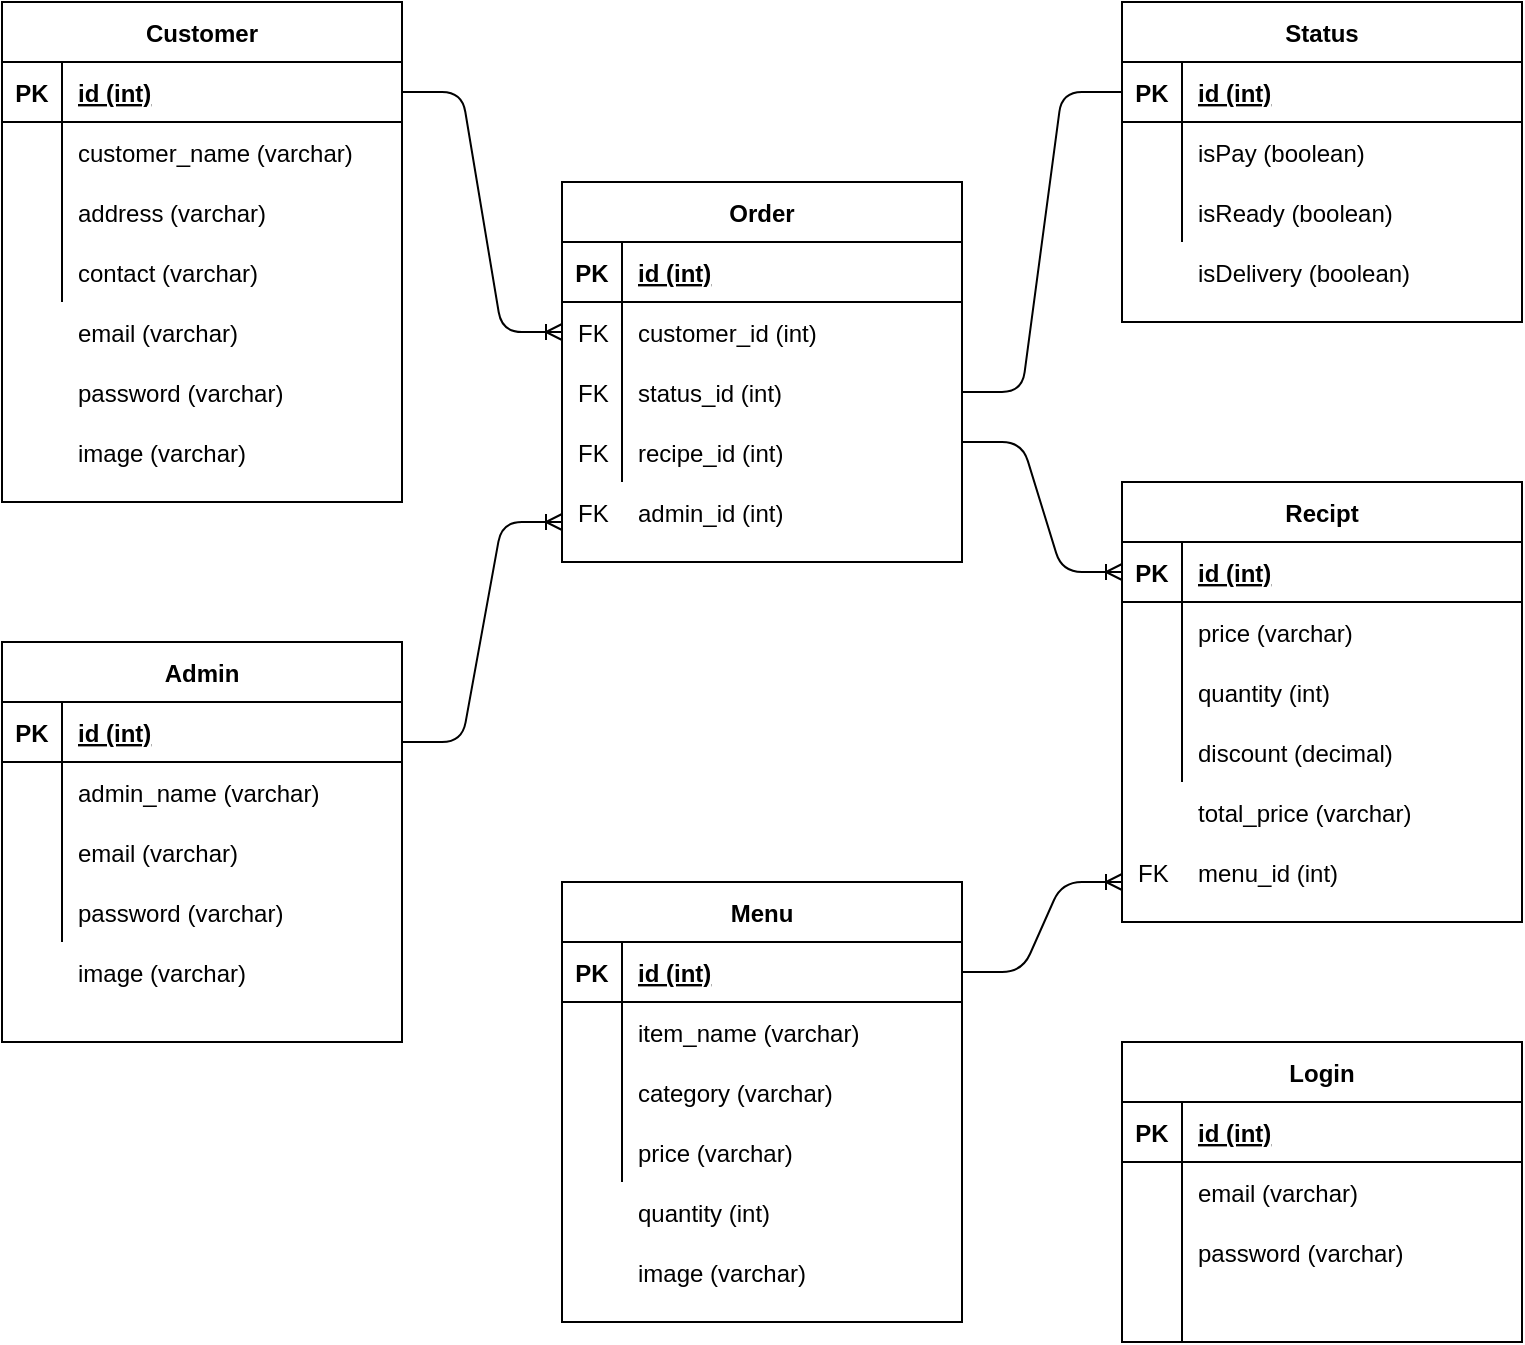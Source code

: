 <mxfile version="13.10.6" type="github">
  <diagram id="GVzHAWF-vlLXrNo-lUBa" name="Page-1">
    <mxGraphModel dx="1543" dy="1846" grid="0" gridSize="10" guides="1" tooltips="1" connect="1" arrows="1" fold="1" page="1" pageScale="1" pageWidth="850" pageHeight="1100" math="0" shadow="0">
      <root>
        <mxCell id="0" />
        <mxCell id="1" parent="0" />
        <object label="Customer" email="varchar" password="varchar" id="OawPCZ3OEu9Kcf-NtxFm-2">
          <mxCell style="shape=table;startSize=30;container=1;collapsible=1;childLayout=tableLayout;fixedRows=1;rowLines=0;fontStyle=1;align=center;resizeLast=1;" vertex="1" parent="1">
            <mxGeometry x="40" y="-1080" width="200" height="250" as="geometry" />
          </mxCell>
        </object>
        <mxCell id="OawPCZ3OEu9Kcf-NtxFm-3" value="" style="shape=partialRectangle;collapsible=0;dropTarget=0;pointerEvents=0;fillColor=none;top=0;left=0;bottom=1;right=0;points=[[0,0.5],[1,0.5]];portConstraint=eastwest;" vertex="1" parent="OawPCZ3OEu9Kcf-NtxFm-2">
          <mxGeometry y="30" width="200" height="30" as="geometry" />
        </mxCell>
        <mxCell id="OawPCZ3OEu9Kcf-NtxFm-4" value="PK" style="shape=partialRectangle;connectable=0;fillColor=none;top=0;left=0;bottom=0;right=0;fontStyle=1;overflow=hidden;" vertex="1" parent="OawPCZ3OEu9Kcf-NtxFm-3">
          <mxGeometry width="30" height="30" as="geometry" />
        </mxCell>
        <mxCell id="OawPCZ3OEu9Kcf-NtxFm-5" value="id (int)" style="shape=partialRectangle;connectable=0;fillColor=none;top=0;left=0;bottom=0;right=0;align=left;spacingLeft=6;fontStyle=5;overflow=hidden;" vertex="1" parent="OawPCZ3OEu9Kcf-NtxFm-3">
          <mxGeometry x="30" width="170" height="30" as="geometry" />
        </mxCell>
        <mxCell id="OawPCZ3OEu9Kcf-NtxFm-6" value="" style="shape=partialRectangle;collapsible=0;dropTarget=0;pointerEvents=0;fillColor=none;top=0;left=0;bottom=0;right=0;points=[[0,0.5],[1,0.5]];portConstraint=eastwest;" vertex="1" parent="OawPCZ3OEu9Kcf-NtxFm-2">
          <mxGeometry y="60" width="200" height="30" as="geometry" />
        </mxCell>
        <mxCell id="OawPCZ3OEu9Kcf-NtxFm-7" value="" style="shape=partialRectangle;connectable=0;fillColor=none;top=0;left=0;bottom=0;right=0;editable=1;overflow=hidden;" vertex="1" parent="OawPCZ3OEu9Kcf-NtxFm-6">
          <mxGeometry width="30" height="30" as="geometry" />
        </mxCell>
        <mxCell id="OawPCZ3OEu9Kcf-NtxFm-8" value="customer_name (varchar)" style="shape=partialRectangle;connectable=0;fillColor=none;top=0;left=0;bottom=0;right=0;align=left;spacingLeft=6;overflow=hidden;" vertex="1" parent="OawPCZ3OEu9Kcf-NtxFm-6">
          <mxGeometry x="30" width="170" height="30" as="geometry" />
        </mxCell>
        <mxCell id="OawPCZ3OEu9Kcf-NtxFm-9" value="" style="shape=partialRectangle;collapsible=0;dropTarget=0;pointerEvents=0;fillColor=none;top=0;left=0;bottom=0;right=0;points=[[0,0.5],[1,0.5]];portConstraint=eastwest;" vertex="1" parent="OawPCZ3OEu9Kcf-NtxFm-2">
          <mxGeometry y="90" width="200" height="30" as="geometry" />
        </mxCell>
        <mxCell id="OawPCZ3OEu9Kcf-NtxFm-10" value="" style="shape=partialRectangle;connectable=0;fillColor=none;top=0;left=0;bottom=0;right=0;editable=1;overflow=hidden;" vertex="1" parent="OawPCZ3OEu9Kcf-NtxFm-9">
          <mxGeometry width="30" height="30" as="geometry" />
        </mxCell>
        <mxCell id="OawPCZ3OEu9Kcf-NtxFm-11" value="address (varchar)" style="shape=partialRectangle;connectable=0;fillColor=none;top=0;left=0;bottom=0;right=0;align=left;spacingLeft=6;overflow=hidden;" vertex="1" parent="OawPCZ3OEu9Kcf-NtxFm-9">
          <mxGeometry x="30" width="170" height="30" as="geometry" />
        </mxCell>
        <mxCell id="OawPCZ3OEu9Kcf-NtxFm-12" value="" style="shape=partialRectangle;collapsible=0;dropTarget=0;pointerEvents=0;fillColor=none;top=0;left=0;bottom=0;right=0;points=[[0,0.5],[1,0.5]];portConstraint=eastwest;" vertex="1" parent="OawPCZ3OEu9Kcf-NtxFm-2">
          <mxGeometry y="120" width="200" height="30" as="geometry" />
        </mxCell>
        <mxCell id="OawPCZ3OEu9Kcf-NtxFm-13" value="" style="shape=partialRectangle;connectable=0;fillColor=none;top=0;left=0;bottom=0;right=0;editable=1;overflow=hidden;" vertex="1" parent="OawPCZ3OEu9Kcf-NtxFm-12">
          <mxGeometry width="30" height="30" as="geometry" />
        </mxCell>
        <mxCell id="OawPCZ3OEu9Kcf-NtxFm-14" value="contact (varchar)" style="shape=partialRectangle;connectable=0;fillColor=none;top=0;left=0;bottom=0;right=0;align=left;spacingLeft=6;overflow=hidden;" vertex="1" parent="OawPCZ3OEu9Kcf-NtxFm-12">
          <mxGeometry x="30" width="170" height="30" as="geometry" />
        </mxCell>
        <mxCell id="OawPCZ3OEu9Kcf-NtxFm-15" value="email (varchar)" style="shape=partialRectangle;connectable=0;fillColor=none;top=0;left=0;bottom=0;right=0;align=left;spacingLeft=6;overflow=hidden;" vertex="1" parent="1">
          <mxGeometry x="70" y="-930" width="170" height="30" as="geometry" />
        </mxCell>
        <mxCell id="OawPCZ3OEu9Kcf-NtxFm-16" value="password (varchar)" style="shape=partialRectangle;connectable=0;fillColor=none;top=0;left=0;bottom=0;right=0;align=left;spacingLeft=6;overflow=hidden;" vertex="1" parent="1">
          <mxGeometry x="70" y="-900" width="170" height="30" as="geometry" />
        </mxCell>
        <object label="Menu" email="varchar" password="varchar" id="OawPCZ3OEu9Kcf-NtxFm-17">
          <mxCell style="shape=table;startSize=30;container=1;collapsible=1;childLayout=tableLayout;fixedRows=1;rowLines=0;fontStyle=1;align=center;resizeLast=1;" vertex="1" parent="1">
            <mxGeometry x="320" y="-640" width="200" height="220" as="geometry" />
          </mxCell>
        </object>
        <mxCell id="OawPCZ3OEu9Kcf-NtxFm-18" value="" style="shape=partialRectangle;collapsible=0;dropTarget=0;pointerEvents=0;fillColor=none;top=0;left=0;bottom=1;right=0;points=[[0,0.5],[1,0.5]];portConstraint=eastwest;" vertex="1" parent="OawPCZ3OEu9Kcf-NtxFm-17">
          <mxGeometry y="30" width="200" height="30" as="geometry" />
        </mxCell>
        <mxCell id="OawPCZ3OEu9Kcf-NtxFm-19" value="PK" style="shape=partialRectangle;connectable=0;fillColor=none;top=0;left=0;bottom=0;right=0;fontStyle=1;overflow=hidden;" vertex="1" parent="OawPCZ3OEu9Kcf-NtxFm-18">
          <mxGeometry width="30" height="30" as="geometry" />
        </mxCell>
        <mxCell id="OawPCZ3OEu9Kcf-NtxFm-20" value="id (int)" style="shape=partialRectangle;connectable=0;fillColor=none;top=0;left=0;bottom=0;right=0;align=left;spacingLeft=6;fontStyle=5;overflow=hidden;" vertex="1" parent="OawPCZ3OEu9Kcf-NtxFm-18">
          <mxGeometry x="30" width="170" height="30" as="geometry" />
        </mxCell>
        <mxCell id="OawPCZ3OEu9Kcf-NtxFm-21" value="" style="shape=partialRectangle;collapsible=0;dropTarget=0;pointerEvents=0;fillColor=none;top=0;left=0;bottom=0;right=0;points=[[0,0.5],[1,0.5]];portConstraint=eastwest;" vertex="1" parent="OawPCZ3OEu9Kcf-NtxFm-17">
          <mxGeometry y="60" width="200" height="30" as="geometry" />
        </mxCell>
        <mxCell id="OawPCZ3OEu9Kcf-NtxFm-22" value="" style="shape=partialRectangle;connectable=0;fillColor=none;top=0;left=0;bottom=0;right=0;editable=1;overflow=hidden;" vertex="1" parent="OawPCZ3OEu9Kcf-NtxFm-21">
          <mxGeometry width="30" height="30" as="geometry" />
        </mxCell>
        <mxCell id="OawPCZ3OEu9Kcf-NtxFm-23" value="item_name (varchar)" style="shape=partialRectangle;connectable=0;fillColor=none;top=0;left=0;bottom=0;right=0;align=left;spacingLeft=6;overflow=hidden;" vertex="1" parent="OawPCZ3OEu9Kcf-NtxFm-21">
          <mxGeometry x="30" width="170" height="30" as="geometry" />
        </mxCell>
        <mxCell id="OawPCZ3OEu9Kcf-NtxFm-24" value="" style="shape=partialRectangle;collapsible=0;dropTarget=0;pointerEvents=0;fillColor=none;top=0;left=0;bottom=0;right=0;points=[[0,0.5],[1,0.5]];portConstraint=eastwest;" vertex="1" parent="OawPCZ3OEu9Kcf-NtxFm-17">
          <mxGeometry y="90" width="200" height="30" as="geometry" />
        </mxCell>
        <mxCell id="OawPCZ3OEu9Kcf-NtxFm-25" value="" style="shape=partialRectangle;connectable=0;fillColor=none;top=0;left=0;bottom=0;right=0;editable=1;overflow=hidden;" vertex="1" parent="OawPCZ3OEu9Kcf-NtxFm-24">
          <mxGeometry width="30" height="30" as="geometry" />
        </mxCell>
        <mxCell id="OawPCZ3OEu9Kcf-NtxFm-26" value="category (varchar)" style="shape=partialRectangle;connectable=0;fillColor=none;top=0;left=0;bottom=0;right=0;align=left;spacingLeft=6;overflow=hidden;" vertex="1" parent="OawPCZ3OEu9Kcf-NtxFm-24">
          <mxGeometry x="30" width="170" height="30" as="geometry" />
        </mxCell>
        <mxCell id="OawPCZ3OEu9Kcf-NtxFm-27" value="" style="shape=partialRectangle;collapsible=0;dropTarget=0;pointerEvents=0;fillColor=none;top=0;left=0;bottom=0;right=0;points=[[0,0.5],[1,0.5]];portConstraint=eastwest;" vertex="1" parent="OawPCZ3OEu9Kcf-NtxFm-17">
          <mxGeometry y="120" width="200" height="30" as="geometry" />
        </mxCell>
        <mxCell id="OawPCZ3OEu9Kcf-NtxFm-28" value="" style="shape=partialRectangle;connectable=0;fillColor=none;top=0;left=0;bottom=0;right=0;editable=1;overflow=hidden;" vertex="1" parent="OawPCZ3OEu9Kcf-NtxFm-27">
          <mxGeometry width="30" height="30" as="geometry" />
        </mxCell>
        <mxCell id="OawPCZ3OEu9Kcf-NtxFm-29" value="price (varchar)" style="shape=partialRectangle;connectable=0;fillColor=none;top=0;left=0;bottom=0;right=0;align=left;spacingLeft=6;overflow=hidden;" vertex="1" parent="OawPCZ3OEu9Kcf-NtxFm-27">
          <mxGeometry x="30" width="170" height="30" as="geometry" />
        </mxCell>
        <mxCell id="OawPCZ3OEu9Kcf-NtxFm-30" value="quantity (int)" style="shape=partialRectangle;connectable=0;fillColor=none;top=0;left=0;bottom=0;right=0;align=left;spacingLeft=6;overflow=hidden;" vertex="1" parent="1">
          <mxGeometry x="350" y="-490" width="170" height="30" as="geometry" />
        </mxCell>
        <mxCell id="OawPCZ3OEu9Kcf-NtxFm-31" value="image (varchar)" style="shape=partialRectangle;connectable=0;fillColor=none;top=0;left=0;bottom=0;right=0;align=left;spacingLeft=6;overflow=hidden;" vertex="1" parent="1">
          <mxGeometry x="350" y="-460" width="170" height="30" as="geometry" />
        </mxCell>
        <mxCell id="OawPCZ3OEu9Kcf-NtxFm-32" value="image (varchar)" style="shape=partialRectangle;connectable=0;fillColor=none;top=0;left=0;bottom=0;right=0;align=left;spacingLeft=6;overflow=hidden;" vertex="1" parent="1">
          <mxGeometry x="70" y="-870" width="170" height="30" as="geometry" />
        </mxCell>
        <object label="Order" email="varchar" password="varchar" id="OawPCZ3OEu9Kcf-NtxFm-33">
          <mxCell style="shape=table;startSize=30;container=1;collapsible=1;childLayout=tableLayout;fixedRows=1;rowLines=0;fontStyle=1;align=center;resizeLast=1;" vertex="1" parent="1">
            <mxGeometry x="320" y="-990" width="200" height="190" as="geometry" />
          </mxCell>
        </object>
        <mxCell id="OawPCZ3OEu9Kcf-NtxFm-34" value="" style="shape=partialRectangle;collapsible=0;dropTarget=0;pointerEvents=0;fillColor=none;top=0;left=0;bottom=1;right=0;points=[[0,0.5],[1,0.5]];portConstraint=eastwest;" vertex="1" parent="OawPCZ3OEu9Kcf-NtxFm-33">
          <mxGeometry y="30" width="200" height="30" as="geometry" />
        </mxCell>
        <mxCell id="OawPCZ3OEu9Kcf-NtxFm-35" value="PK" style="shape=partialRectangle;connectable=0;fillColor=none;top=0;left=0;bottom=0;right=0;fontStyle=1;overflow=hidden;" vertex="1" parent="OawPCZ3OEu9Kcf-NtxFm-34">
          <mxGeometry width="30" height="30" as="geometry" />
        </mxCell>
        <mxCell id="OawPCZ3OEu9Kcf-NtxFm-36" value="id (int)" style="shape=partialRectangle;connectable=0;fillColor=none;top=0;left=0;bottom=0;right=0;align=left;spacingLeft=6;fontStyle=5;overflow=hidden;" vertex="1" parent="OawPCZ3OEu9Kcf-NtxFm-34">
          <mxGeometry x="30" width="170" height="30" as="geometry" />
        </mxCell>
        <mxCell id="OawPCZ3OEu9Kcf-NtxFm-37" value="" style="shape=partialRectangle;collapsible=0;dropTarget=0;pointerEvents=0;fillColor=none;top=0;left=0;bottom=0;right=0;points=[[0,0.5],[1,0.5]];portConstraint=eastwest;" vertex="1" parent="OawPCZ3OEu9Kcf-NtxFm-33">
          <mxGeometry y="60" width="200" height="30" as="geometry" />
        </mxCell>
        <mxCell id="OawPCZ3OEu9Kcf-NtxFm-38" value="" style="shape=partialRectangle;connectable=0;fillColor=none;top=0;left=0;bottom=0;right=0;editable=1;overflow=hidden;" vertex="1" parent="OawPCZ3OEu9Kcf-NtxFm-37">
          <mxGeometry width="30" height="30" as="geometry" />
        </mxCell>
        <mxCell id="OawPCZ3OEu9Kcf-NtxFm-39" value="customer_id (int)" style="shape=partialRectangle;connectable=0;fillColor=none;top=0;left=0;bottom=0;right=0;align=left;spacingLeft=6;overflow=hidden;" vertex="1" parent="OawPCZ3OEu9Kcf-NtxFm-37">
          <mxGeometry x="30" width="170" height="30" as="geometry" />
        </mxCell>
        <mxCell id="OawPCZ3OEu9Kcf-NtxFm-40" value="" style="shape=partialRectangle;collapsible=0;dropTarget=0;pointerEvents=0;fillColor=none;top=0;left=0;bottom=0;right=0;points=[[0,0.5],[1,0.5]];portConstraint=eastwest;" vertex="1" parent="OawPCZ3OEu9Kcf-NtxFm-33">
          <mxGeometry y="90" width="200" height="30" as="geometry" />
        </mxCell>
        <mxCell id="OawPCZ3OEu9Kcf-NtxFm-41" value="" style="shape=partialRectangle;connectable=0;fillColor=none;top=0;left=0;bottom=0;right=0;editable=1;overflow=hidden;" vertex="1" parent="OawPCZ3OEu9Kcf-NtxFm-40">
          <mxGeometry width="30" height="30" as="geometry" />
        </mxCell>
        <mxCell id="OawPCZ3OEu9Kcf-NtxFm-42" value="status_id (int)" style="shape=partialRectangle;connectable=0;fillColor=none;top=0;left=0;bottom=0;right=0;align=left;spacingLeft=6;overflow=hidden;" vertex="1" parent="OawPCZ3OEu9Kcf-NtxFm-40">
          <mxGeometry x="30" width="170" height="30" as="geometry" />
        </mxCell>
        <mxCell id="OawPCZ3OEu9Kcf-NtxFm-43" value="" style="shape=partialRectangle;collapsible=0;dropTarget=0;pointerEvents=0;fillColor=none;top=0;left=0;bottom=0;right=0;points=[[0,0.5],[1,0.5]];portConstraint=eastwest;" vertex="1" parent="OawPCZ3OEu9Kcf-NtxFm-33">
          <mxGeometry y="120" width="200" height="30" as="geometry" />
        </mxCell>
        <mxCell id="OawPCZ3OEu9Kcf-NtxFm-44" value="" style="shape=partialRectangle;connectable=0;fillColor=none;top=0;left=0;bottom=0;right=0;editable=1;overflow=hidden;" vertex="1" parent="OawPCZ3OEu9Kcf-NtxFm-43">
          <mxGeometry width="30" height="30" as="geometry" />
        </mxCell>
        <mxCell id="OawPCZ3OEu9Kcf-NtxFm-45" value="" style="shape=partialRectangle;connectable=0;fillColor=none;top=0;left=0;bottom=0;right=0;align=left;spacingLeft=6;overflow=hidden;" vertex="1" parent="OawPCZ3OEu9Kcf-NtxFm-43">
          <mxGeometry x="30" width="170" height="30" as="geometry" />
        </mxCell>
        <mxCell id="OawPCZ3OEu9Kcf-NtxFm-48" value="FK" style="shape=partialRectangle;connectable=0;fillColor=none;top=0;left=0;bottom=0;right=0;align=left;spacingLeft=6;overflow=hidden;" vertex="1" parent="1">
          <mxGeometry x="320" y="-930" width="30" height="30" as="geometry" />
        </mxCell>
        <mxCell id="OawPCZ3OEu9Kcf-NtxFm-49" value="FK" style="shape=partialRectangle;connectable=0;fillColor=none;top=0;left=0;bottom=0;right=0;align=left;spacingLeft=6;overflow=hidden;" vertex="1" parent="1">
          <mxGeometry x="320" y="-900" width="30" height="30" as="geometry" />
        </mxCell>
        <mxCell id="OawPCZ3OEu9Kcf-NtxFm-54" value="FK" style="shape=partialRectangle;connectable=0;fillColor=none;top=0;left=0;bottom=0;right=0;align=left;spacingLeft=6;overflow=hidden;" vertex="1" parent="1">
          <mxGeometry x="320" y="-870" width="30" height="30" as="geometry" />
        </mxCell>
        <mxCell id="OawPCZ3OEu9Kcf-NtxFm-55" value="recipe_id (int)" style="shape=partialRectangle;connectable=0;fillColor=none;top=0;left=0;bottom=0;right=0;align=left;spacingLeft=6;overflow=hidden;" vertex="1" parent="1">
          <mxGeometry x="350" y="-870" width="170" height="30" as="geometry" />
        </mxCell>
        <object label="Status" email="varchar" password="varchar" id="OawPCZ3OEu9Kcf-NtxFm-69">
          <mxCell style="shape=table;startSize=30;container=1;collapsible=1;childLayout=tableLayout;fixedRows=1;rowLines=0;fontStyle=1;align=center;resizeLast=1;" vertex="1" parent="1">
            <mxGeometry x="600" y="-1080" width="200" height="160" as="geometry" />
          </mxCell>
        </object>
        <mxCell id="OawPCZ3OEu9Kcf-NtxFm-70" value="" style="shape=partialRectangle;collapsible=0;dropTarget=0;pointerEvents=0;fillColor=none;top=0;left=0;bottom=1;right=0;points=[[0,0.5],[1,0.5]];portConstraint=eastwest;" vertex="1" parent="OawPCZ3OEu9Kcf-NtxFm-69">
          <mxGeometry y="30" width="200" height="30" as="geometry" />
        </mxCell>
        <mxCell id="OawPCZ3OEu9Kcf-NtxFm-71" value="PK" style="shape=partialRectangle;connectable=0;fillColor=none;top=0;left=0;bottom=0;right=0;fontStyle=1;overflow=hidden;" vertex="1" parent="OawPCZ3OEu9Kcf-NtxFm-70">
          <mxGeometry width="30" height="30" as="geometry" />
        </mxCell>
        <mxCell id="OawPCZ3OEu9Kcf-NtxFm-72" value="id (int)" style="shape=partialRectangle;connectable=0;fillColor=none;top=0;left=0;bottom=0;right=0;align=left;spacingLeft=6;fontStyle=5;overflow=hidden;" vertex="1" parent="OawPCZ3OEu9Kcf-NtxFm-70">
          <mxGeometry x="30" width="170" height="30" as="geometry" />
        </mxCell>
        <mxCell id="OawPCZ3OEu9Kcf-NtxFm-73" value="" style="shape=partialRectangle;collapsible=0;dropTarget=0;pointerEvents=0;fillColor=none;top=0;left=0;bottom=0;right=0;points=[[0,0.5],[1,0.5]];portConstraint=eastwest;" vertex="1" parent="OawPCZ3OEu9Kcf-NtxFm-69">
          <mxGeometry y="60" width="200" height="30" as="geometry" />
        </mxCell>
        <mxCell id="OawPCZ3OEu9Kcf-NtxFm-74" value="" style="shape=partialRectangle;connectable=0;fillColor=none;top=0;left=0;bottom=0;right=0;editable=1;overflow=hidden;" vertex="1" parent="OawPCZ3OEu9Kcf-NtxFm-73">
          <mxGeometry width="30" height="30" as="geometry" />
        </mxCell>
        <mxCell id="OawPCZ3OEu9Kcf-NtxFm-75" value="isPay (boolean)" style="shape=partialRectangle;connectable=0;fillColor=none;top=0;left=0;bottom=0;right=0;align=left;spacingLeft=6;overflow=hidden;" vertex="1" parent="OawPCZ3OEu9Kcf-NtxFm-73">
          <mxGeometry x="30" width="170" height="30" as="geometry" />
        </mxCell>
        <mxCell id="OawPCZ3OEu9Kcf-NtxFm-76" value="" style="shape=partialRectangle;collapsible=0;dropTarget=0;pointerEvents=0;fillColor=none;top=0;left=0;bottom=0;right=0;points=[[0,0.5],[1,0.5]];portConstraint=eastwest;" vertex="1" parent="OawPCZ3OEu9Kcf-NtxFm-69">
          <mxGeometry y="90" width="200" height="30" as="geometry" />
        </mxCell>
        <mxCell id="OawPCZ3OEu9Kcf-NtxFm-77" value="" style="shape=partialRectangle;connectable=0;fillColor=none;top=0;left=0;bottom=0;right=0;editable=1;overflow=hidden;" vertex="1" parent="OawPCZ3OEu9Kcf-NtxFm-76">
          <mxGeometry width="30" height="30" as="geometry" />
        </mxCell>
        <mxCell id="OawPCZ3OEu9Kcf-NtxFm-78" value="isReady (boolean)" style="shape=partialRectangle;connectable=0;fillColor=none;top=0;left=0;bottom=0;right=0;align=left;spacingLeft=6;overflow=hidden;" vertex="1" parent="OawPCZ3OEu9Kcf-NtxFm-76">
          <mxGeometry x="30" width="170" height="30" as="geometry" />
        </mxCell>
        <mxCell id="OawPCZ3OEu9Kcf-NtxFm-82" value="isDelivery (boolean)" style="shape=partialRectangle;connectable=0;fillColor=none;top=0;left=0;bottom=0;right=0;align=left;spacingLeft=6;overflow=hidden;" vertex="1" parent="1">
          <mxGeometry x="630" y="-960" width="170" height="30" as="geometry" />
        </mxCell>
        <object label="Recipt" email="varchar" password="varchar" id="OawPCZ3OEu9Kcf-NtxFm-83">
          <mxCell style="shape=table;startSize=30;container=1;collapsible=1;childLayout=tableLayout;fixedRows=1;rowLines=0;fontStyle=1;align=center;resizeLast=1;" vertex="1" parent="1">
            <mxGeometry x="600" y="-840" width="200" height="220" as="geometry" />
          </mxCell>
        </object>
        <mxCell id="OawPCZ3OEu9Kcf-NtxFm-84" value="" style="shape=partialRectangle;collapsible=0;dropTarget=0;pointerEvents=0;fillColor=none;top=0;left=0;bottom=1;right=0;points=[[0,0.5],[1,0.5]];portConstraint=eastwest;" vertex="1" parent="OawPCZ3OEu9Kcf-NtxFm-83">
          <mxGeometry y="30" width="200" height="30" as="geometry" />
        </mxCell>
        <mxCell id="OawPCZ3OEu9Kcf-NtxFm-85" value="PK" style="shape=partialRectangle;connectable=0;fillColor=none;top=0;left=0;bottom=0;right=0;fontStyle=1;overflow=hidden;" vertex="1" parent="OawPCZ3OEu9Kcf-NtxFm-84">
          <mxGeometry width="30" height="30" as="geometry" />
        </mxCell>
        <mxCell id="OawPCZ3OEu9Kcf-NtxFm-86" value="id (int)" style="shape=partialRectangle;connectable=0;fillColor=none;top=0;left=0;bottom=0;right=0;align=left;spacingLeft=6;fontStyle=5;overflow=hidden;" vertex="1" parent="OawPCZ3OEu9Kcf-NtxFm-84">
          <mxGeometry x="30" width="170" height="30" as="geometry" />
        </mxCell>
        <mxCell id="OawPCZ3OEu9Kcf-NtxFm-87" value="" style="shape=partialRectangle;collapsible=0;dropTarget=0;pointerEvents=0;fillColor=none;top=0;left=0;bottom=0;right=0;points=[[0,0.5],[1,0.5]];portConstraint=eastwest;" vertex="1" parent="OawPCZ3OEu9Kcf-NtxFm-83">
          <mxGeometry y="60" width="200" height="30" as="geometry" />
        </mxCell>
        <mxCell id="OawPCZ3OEu9Kcf-NtxFm-88" value="" style="shape=partialRectangle;connectable=0;fillColor=none;top=0;left=0;bottom=0;right=0;editable=1;overflow=hidden;" vertex="1" parent="OawPCZ3OEu9Kcf-NtxFm-87">
          <mxGeometry width="30" height="30" as="geometry" />
        </mxCell>
        <mxCell id="OawPCZ3OEu9Kcf-NtxFm-89" value="price (varchar)" style="shape=partialRectangle;connectable=0;fillColor=none;top=0;left=0;bottom=0;right=0;align=left;spacingLeft=6;overflow=hidden;" vertex="1" parent="OawPCZ3OEu9Kcf-NtxFm-87">
          <mxGeometry x="30" width="170" height="30" as="geometry" />
        </mxCell>
        <mxCell id="OawPCZ3OEu9Kcf-NtxFm-90" value="" style="shape=partialRectangle;collapsible=0;dropTarget=0;pointerEvents=0;fillColor=none;top=0;left=0;bottom=0;right=0;points=[[0,0.5],[1,0.5]];portConstraint=eastwest;" vertex="1" parent="OawPCZ3OEu9Kcf-NtxFm-83">
          <mxGeometry y="90" width="200" height="30" as="geometry" />
        </mxCell>
        <mxCell id="OawPCZ3OEu9Kcf-NtxFm-91" value="" style="shape=partialRectangle;connectable=0;fillColor=none;top=0;left=0;bottom=0;right=0;editable=1;overflow=hidden;" vertex="1" parent="OawPCZ3OEu9Kcf-NtxFm-90">
          <mxGeometry width="30" height="30" as="geometry" />
        </mxCell>
        <mxCell id="OawPCZ3OEu9Kcf-NtxFm-92" value="quantity (int)" style="shape=partialRectangle;connectable=0;fillColor=none;top=0;left=0;bottom=0;right=0;align=left;spacingLeft=6;overflow=hidden;" vertex="1" parent="OawPCZ3OEu9Kcf-NtxFm-90">
          <mxGeometry x="30" width="170" height="30" as="geometry" />
        </mxCell>
        <mxCell id="OawPCZ3OEu9Kcf-NtxFm-93" value="" style="shape=partialRectangle;collapsible=0;dropTarget=0;pointerEvents=0;fillColor=none;top=0;left=0;bottom=0;right=0;points=[[0,0.5],[1,0.5]];portConstraint=eastwest;" vertex="1" parent="OawPCZ3OEu9Kcf-NtxFm-83">
          <mxGeometry y="120" width="200" height="30" as="geometry" />
        </mxCell>
        <mxCell id="OawPCZ3OEu9Kcf-NtxFm-94" value="" style="shape=partialRectangle;connectable=0;fillColor=none;top=0;left=0;bottom=0;right=0;editable=1;overflow=hidden;" vertex="1" parent="OawPCZ3OEu9Kcf-NtxFm-93">
          <mxGeometry width="30" height="30" as="geometry" />
        </mxCell>
        <mxCell id="OawPCZ3OEu9Kcf-NtxFm-95" value="discount (decimal)" style="shape=partialRectangle;connectable=0;fillColor=none;top=0;left=0;bottom=0;right=0;align=left;spacingLeft=6;overflow=hidden;" vertex="1" parent="OawPCZ3OEu9Kcf-NtxFm-93">
          <mxGeometry x="30" width="170" height="30" as="geometry" />
        </mxCell>
        <mxCell id="OawPCZ3OEu9Kcf-NtxFm-96" value="total_price (varchar)" style="shape=partialRectangle;connectable=0;fillColor=none;top=0;left=0;bottom=0;right=0;align=left;spacingLeft=6;overflow=hidden;" vertex="1" parent="1">
          <mxGeometry x="630" y="-690" width="170" height="30" as="geometry" />
        </mxCell>
        <mxCell id="OawPCZ3OEu9Kcf-NtxFm-123" value="menu_id (int)" style="shape=partialRectangle;connectable=0;fillColor=none;top=0;left=0;bottom=0;right=0;align=left;spacingLeft=6;overflow=hidden;" vertex="1" parent="1">
          <mxGeometry x="630" y="-660" width="170" height="30" as="geometry" />
        </mxCell>
        <mxCell id="OawPCZ3OEu9Kcf-NtxFm-124" value="FK" style="shape=partialRectangle;connectable=0;fillColor=none;top=0;left=0;bottom=0;right=0;align=left;spacingLeft=6;overflow=hidden;" vertex="1" parent="1">
          <mxGeometry x="600" y="-660" width="30" height="30" as="geometry" />
        </mxCell>
        <object label="Admin" email="varchar" password="varchar" id="OawPCZ3OEu9Kcf-NtxFm-125">
          <mxCell style="shape=table;startSize=30;container=1;collapsible=1;childLayout=tableLayout;fixedRows=1;rowLines=0;fontStyle=1;align=center;resizeLast=1;" vertex="1" parent="1">
            <mxGeometry x="40" y="-760" width="200" height="200" as="geometry" />
          </mxCell>
        </object>
        <mxCell id="OawPCZ3OEu9Kcf-NtxFm-126" value="" style="shape=partialRectangle;collapsible=0;dropTarget=0;pointerEvents=0;fillColor=none;top=0;left=0;bottom=1;right=0;points=[[0,0.5],[1,0.5]];portConstraint=eastwest;" vertex="1" parent="OawPCZ3OEu9Kcf-NtxFm-125">
          <mxGeometry y="30" width="200" height="30" as="geometry" />
        </mxCell>
        <mxCell id="OawPCZ3OEu9Kcf-NtxFm-127" value="PK" style="shape=partialRectangle;connectable=0;fillColor=none;top=0;left=0;bottom=0;right=0;fontStyle=1;overflow=hidden;" vertex="1" parent="OawPCZ3OEu9Kcf-NtxFm-126">
          <mxGeometry width="30" height="30" as="geometry" />
        </mxCell>
        <mxCell id="OawPCZ3OEu9Kcf-NtxFm-128" value="id (int)" style="shape=partialRectangle;connectable=0;fillColor=none;top=0;left=0;bottom=0;right=0;align=left;spacingLeft=6;fontStyle=5;overflow=hidden;" vertex="1" parent="OawPCZ3OEu9Kcf-NtxFm-126">
          <mxGeometry x="30" width="170" height="30" as="geometry" />
        </mxCell>
        <mxCell id="OawPCZ3OEu9Kcf-NtxFm-129" value="" style="shape=partialRectangle;collapsible=0;dropTarget=0;pointerEvents=0;fillColor=none;top=0;left=0;bottom=0;right=0;points=[[0,0.5],[1,0.5]];portConstraint=eastwest;" vertex="1" parent="OawPCZ3OEu9Kcf-NtxFm-125">
          <mxGeometry y="60" width="200" height="30" as="geometry" />
        </mxCell>
        <mxCell id="OawPCZ3OEu9Kcf-NtxFm-130" value="" style="shape=partialRectangle;connectable=0;fillColor=none;top=0;left=0;bottom=0;right=0;editable=1;overflow=hidden;" vertex="1" parent="OawPCZ3OEu9Kcf-NtxFm-129">
          <mxGeometry width="30" height="30" as="geometry" />
        </mxCell>
        <mxCell id="OawPCZ3OEu9Kcf-NtxFm-131" value="admin_name (varchar)" style="shape=partialRectangle;connectable=0;fillColor=none;top=0;left=0;bottom=0;right=0;align=left;spacingLeft=6;overflow=hidden;" vertex="1" parent="OawPCZ3OEu9Kcf-NtxFm-129">
          <mxGeometry x="30" width="170" height="30" as="geometry" />
        </mxCell>
        <mxCell id="OawPCZ3OEu9Kcf-NtxFm-132" value="" style="shape=partialRectangle;collapsible=0;dropTarget=0;pointerEvents=0;fillColor=none;top=0;left=0;bottom=0;right=0;points=[[0,0.5],[1,0.5]];portConstraint=eastwest;" vertex="1" parent="OawPCZ3OEu9Kcf-NtxFm-125">
          <mxGeometry y="90" width="200" height="30" as="geometry" />
        </mxCell>
        <mxCell id="OawPCZ3OEu9Kcf-NtxFm-133" value="" style="shape=partialRectangle;connectable=0;fillColor=none;top=0;left=0;bottom=0;right=0;editable=1;overflow=hidden;" vertex="1" parent="OawPCZ3OEu9Kcf-NtxFm-132">
          <mxGeometry width="30" height="30" as="geometry" />
        </mxCell>
        <mxCell id="OawPCZ3OEu9Kcf-NtxFm-134" value="email (varchar)" style="shape=partialRectangle;connectable=0;fillColor=none;top=0;left=0;bottom=0;right=0;align=left;spacingLeft=6;overflow=hidden;" vertex="1" parent="OawPCZ3OEu9Kcf-NtxFm-132">
          <mxGeometry x="30" width="170" height="30" as="geometry" />
        </mxCell>
        <mxCell id="OawPCZ3OEu9Kcf-NtxFm-135" value="" style="shape=partialRectangle;collapsible=0;dropTarget=0;pointerEvents=0;fillColor=none;top=0;left=0;bottom=0;right=0;points=[[0,0.5],[1,0.5]];portConstraint=eastwest;" vertex="1" parent="OawPCZ3OEu9Kcf-NtxFm-125">
          <mxGeometry y="120" width="200" height="30" as="geometry" />
        </mxCell>
        <mxCell id="OawPCZ3OEu9Kcf-NtxFm-136" value="" style="shape=partialRectangle;connectable=0;fillColor=none;top=0;left=0;bottom=0;right=0;editable=1;overflow=hidden;" vertex="1" parent="OawPCZ3OEu9Kcf-NtxFm-135">
          <mxGeometry width="30" height="30" as="geometry" />
        </mxCell>
        <mxCell id="OawPCZ3OEu9Kcf-NtxFm-137" value="password (varchar)" style="shape=partialRectangle;connectable=0;fillColor=none;top=0;left=0;bottom=0;right=0;align=left;spacingLeft=6;overflow=hidden;" vertex="1" parent="OawPCZ3OEu9Kcf-NtxFm-135">
          <mxGeometry x="30" width="170" height="30" as="geometry" />
        </mxCell>
        <mxCell id="OawPCZ3OEu9Kcf-NtxFm-138" value="image (varchar)" style="shape=partialRectangle;connectable=0;fillColor=none;top=0;left=0;bottom=0;right=0;align=left;spacingLeft=6;overflow=hidden;" vertex="1" parent="1">
          <mxGeometry x="70" y="-610" width="170" height="30" as="geometry" />
        </mxCell>
        <object label="Login" email="varchar" password="varchar" id="OawPCZ3OEu9Kcf-NtxFm-139">
          <mxCell style="shape=table;startSize=30;container=1;collapsible=1;childLayout=tableLayout;fixedRows=1;rowLines=0;fontStyle=1;align=center;resizeLast=1;" vertex="1" parent="1">
            <mxGeometry x="600" y="-560" width="200" height="150" as="geometry" />
          </mxCell>
        </object>
        <mxCell id="OawPCZ3OEu9Kcf-NtxFm-140" value="" style="shape=partialRectangle;collapsible=0;dropTarget=0;pointerEvents=0;fillColor=none;top=0;left=0;bottom=1;right=0;points=[[0,0.5],[1,0.5]];portConstraint=eastwest;" vertex="1" parent="OawPCZ3OEu9Kcf-NtxFm-139">
          <mxGeometry y="30" width="200" height="30" as="geometry" />
        </mxCell>
        <mxCell id="OawPCZ3OEu9Kcf-NtxFm-141" value="PK" style="shape=partialRectangle;connectable=0;fillColor=none;top=0;left=0;bottom=0;right=0;fontStyle=1;overflow=hidden;" vertex="1" parent="OawPCZ3OEu9Kcf-NtxFm-140">
          <mxGeometry width="30" height="30" as="geometry" />
        </mxCell>
        <mxCell id="OawPCZ3OEu9Kcf-NtxFm-142" value="id (int)" style="shape=partialRectangle;connectable=0;fillColor=none;top=0;left=0;bottom=0;right=0;align=left;spacingLeft=6;fontStyle=5;overflow=hidden;" vertex="1" parent="OawPCZ3OEu9Kcf-NtxFm-140">
          <mxGeometry x="30" width="170" height="30" as="geometry" />
        </mxCell>
        <mxCell id="OawPCZ3OEu9Kcf-NtxFm-146" value="" style="shape=partialRectangle;collapsible=0;dropTarget=0;pointerEvents=0;fillColor=none;top=0;left=0;bottom=0;right=0;points=[[0,0.5],[1,0.5]];portConstraint=eastwest;" vertex="1" parent="OawPCZ3OEu9Kcf-NtxFm-139">
          <mxGeometry y="60" width="200" height="30" as="geometry" />
        </mxCell>
        <mxCell id="OawPCZ3OEu9Kcf-NtxFm-147" value="" style="shape=partialRectangle;connectable=0;fillColor=none;top=0;left=0;bottom=0;right=0;editable=1;overflow=hidden;" vertex="1" parent="OawPCZ3OEu9Kcf-NtxFm-146">
          <mxGeometry width="30" height="30" as="geometry" />
        </mxCell>
        <mxCell id="OawPCZ3OEu9Kcf-NtxFm-148" value="email (varchar)" style="shape=partialRectangle;connectable=0;fillColor=none;top=0;left=0;bottom=0;right=0;align=left;spacingLeft=6;overflow=hidden;" vertex="1" parent="OawPCZ3OEu9Kcf-NtxFm-146">
          <mxGeometry x="30" width="170" height="30" as="geometry" />
        </mxCell>
        <mxCell id="OawPCZ3OEu9Kcf-NtxFm-149" value="" style="shape=partialRectangle;collapsible=0;dropTarget=0;pointerEvents=0;fillColor=none;top=0;left=0;bottom=0;right=0;points=[[0,0.5],[1,0.5]];portConstraint=eastwest;" vertex="1" parent="OawPCZ3OEu9Kcf-NtxFm-139">
          <mxGeometry y="90" width="200" height="30" as="geometry" />
        </mxCell>
        <mxCell id="OawPCZ3OEu9Kcf-NtxFm-150" value="" style="shape=partialRectangle;connectable=0;fillColor=none;top=0;left=0;bottom=0;right=0;editable=1;overflow=hidden;" vertex="1" parent="OawPCZ3OEu9Kcf-NtxFm-149">
          <mxGeometry width="30" height="30" as="geometry" />
        </mxCell>
        <mxCell id="OawPCZ3OEu9Kcf-NtxFm-151" value="password (varchar)" style="shape=partialRectangle;connectable=0;fillColor=none;top=0;left=0;bottom=0;right=0;align=left;spacingLeft=6;overflow=hidden;" vertex="1" parent="OawPCZ3OEu9Kcf-NtxFm-149">
          <mxGeometry x="30" width="170" height="30" as="geometry" />
        </mxCell>
        <mxCell id="OawPCZ3OEu9Kcf-NtxFm-143" value="" style="shape=partialRectangle;collapsible=0;dropTarget=0;pointerEvents=0;fillColor=none;top=0;left=0;bottom=0;right=0;points=[[0,0.5],[1,0.5]];portConstraint=eastwest;" vertex="1" parent="OawPCZ3OEu9Kcf-NtxFm-139">
          <mxGeometry y="120" width="200" height="30" as="geometry" />
        </mxCell>
        <mxCell id="OawPCZ3OEu9Kcf-NtxFm-144" value="" style="shape=partialRectangle;connectable=0;fillColor=none;top=0;left=0;bottom=0;right=0;editable=1;overflow=hidden;" vertex="1" parent="OawPCZ3OEu9Kcf-NtxFm-143">
          <mxGeometry width="30" height="30" as="geometry" />
        </mxCell>
        <mxCell id="OawPCZ3OEu9Kcf-NtxFm-145" value="" style="shape=partialRectangle;connectable=0;fillColor=none;top=0;left=0;bottom=0;right=0;align=left;spacingLeft=6;overflow=hidden;" vertex="1" parent="OawPCZ3OEu9Kcf-NtxFm-143">
          <mxGeometry x="30" width="170" height="30" as="geometry" />
        </mxCell>
        <mxCell id="OawPCZ3OEu9Kcf-NtxFm-152" value="" style="edgeStyle=entityRelationEdgeStyle;fontSize=12;html=1;endArrow=ERoneToMany;endFill=0;startArrow=none;startFill=0;" edge="1" parent="1" source="OawPCZ3OEu9Kcf-NtxFm-3" target="OawPCZ3OEu9Kcf-NtxFm-37">
          <mxGeometry width="100" height="100" relative="1" as="geometry">
            <mxPoint x="450" y="-840" as="sourcePoint" />
            <mxPoint x="550" y="-940" as="targetPoint" />
          </mxGeometry>
        </mxCell>
        <mxCell id="OawPCZ3OEu9Kcf-NtxFm-154" value="" style="edgeStyle=entityRelationEdgeStyle;fontSize=12;html=1;endArrow=none;endFill=0;entryX=0;entryY=0.5;entryDx=0;entryDy=0;startArrow=none;startFill=0;" edge="1" parent="1" source="OawPCZ3OEu9Kcf-NtxFm-40" target="OawPCZ3OEu9Kcf-NtxFm-70">
          <mxGeometry width="100" height="100" relative="1" as="geometry">
            <mxPoint x="310" y="-840" as="sourcePoint" />
            <mxPoint x="410" y="-940" as="targetPoint" />
          </mxGeometry>
        </mxCell>
        <mxCell id="OawPCZ3OEu9Kcf-NtxFm-155" value="" style="edgeStyle=entityRelationEdgeStyle;fontSize=12;html=1;endArrow=ERoneToMany;endFill=0;entryX=0;entryY=0.5;entryDx=0;entryDy=0;startArrow=none;startFill=0;" edge="1" parent="1" target="OawPCZ3OEu9Kcf-NtxFm-84">
          <mxGeometry width="100" height="100" relative="1" as="geometry">
            <mxPoint x="520" y="-860" as="sourcePoint" />
            <mxPoint x="320" y="-850" as="targetPoint" />
          </mxGeometry>
        </mxCell>
        <mxCell id="OawPCZ3OEu9Kcf-NtxFm-156" value="" style="edgeStyle=entityRelationEdgeStyle;fontSize=12;html=1;endArrow=ERoneToMany;endFill=0;exitX=1;exitY=0.5;exitDx=0;exitDy=0;" edge="1" parent="1" source="OawPCZ3OEu9Kcf-NtxFm-18">
          <mxGeometry width="100" height="100" relative="1" as="geometry">
            <mxPoint x="310" y="-490" as="sourcePoint" />
            <mxPoint x="600" y="-640" as="targetPoint" />
          </mxGeometry>
        </mxCell>
        <mxCell id="OawPCZ3OEu9Kcf-NtxFm-157" value="admin_id (int)" style="shape=partialRectangle;connectable=0;fillColor=none;top=0;left=0;bottom=0;right=0;align=left;spacingLeft=6;overflow=hidden;" vertex="1" parent="1">
          <mxGeometry x="350" y="-840" width="170" height="30" as="geometry" />
        </mxCell>
        <mxCell id="OawPCZ3OEu9Kcf-NtxFm-158" value="FK" style="shape=partialRectangle;connectable=0;fillColor=none;top=0;left=0;bottom=0;right=0;align=left;spacingLeft=6;overflow=hidden;" vertex="1" parent="1">
          <mxGeometry x="320" y="-840" width="30" height="30" as="geometry" />
        </mxCell>
        <mxCell id="OawPCZ3OEu9Kcf-NtxFm-159" value="" style="edgeStyle=entityRelationEdgeStyle;fontSize=12;html=1;endArrow=ERoneToMany;endFill=0;" edge="1" parent="1">
          <mxGeometry width="100" height="100" relative="1" as="geometry">
            <mxPoint x="240" y="-710" as="sourcePoint" />
            <mxPoint x="320" y="-820" as="targetPoint" />
          </mxGeometry>
        </mxCell>
      </root>
    </mxGraphModel>
  </diagram>
</mxfile>
